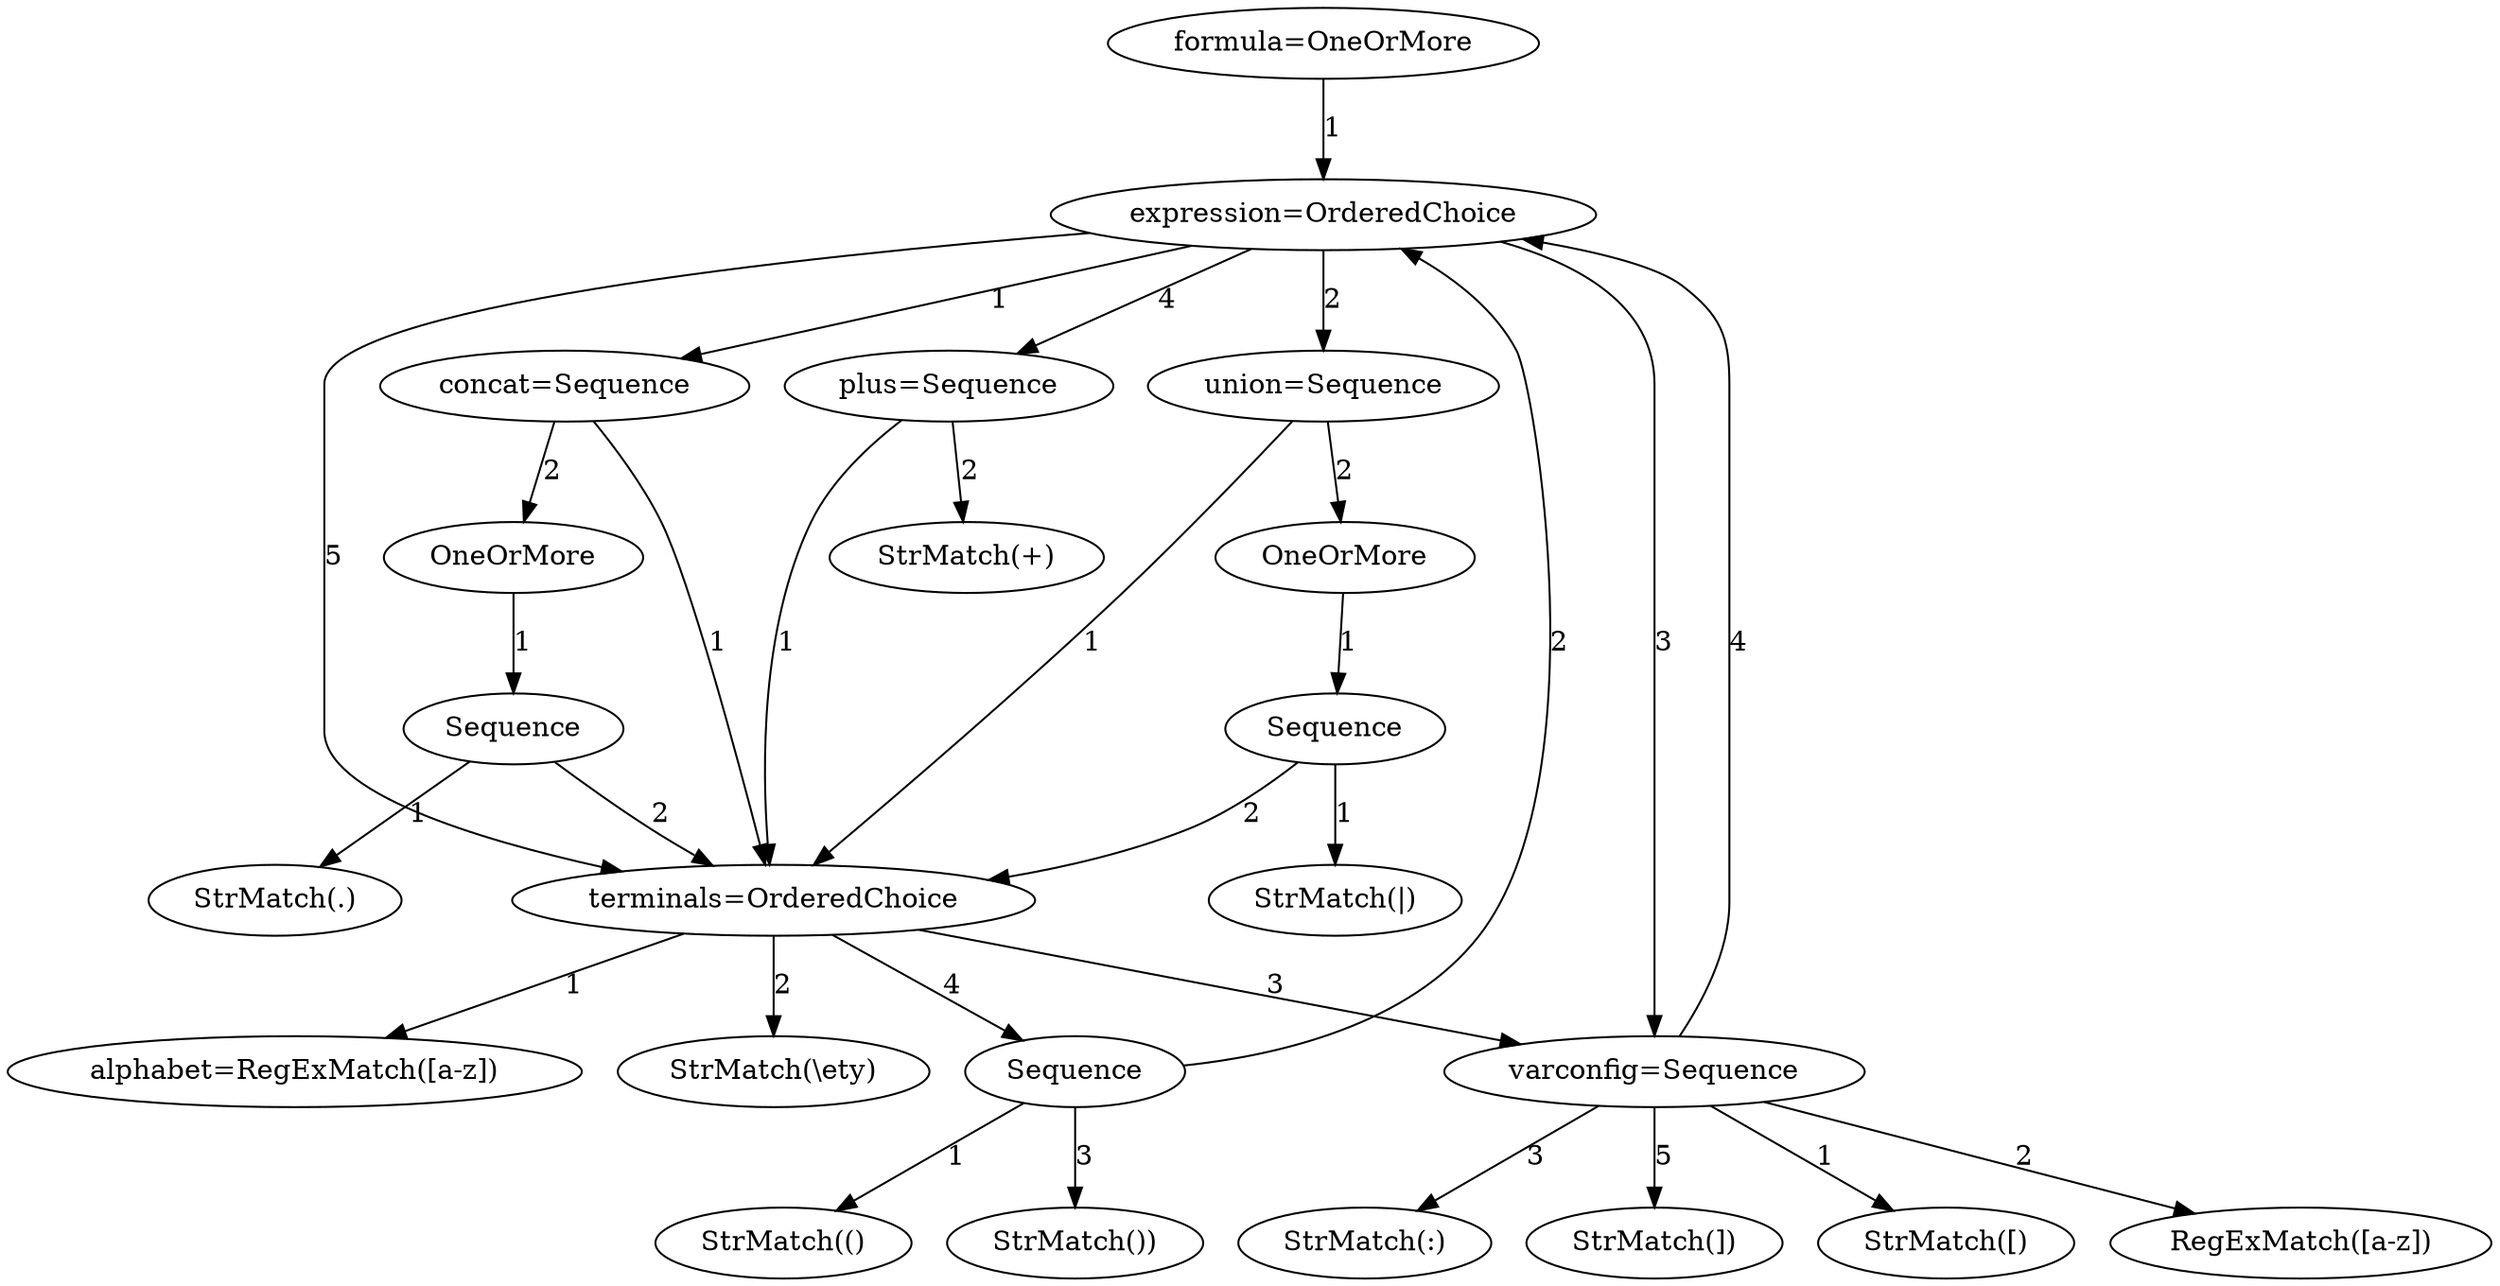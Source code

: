 digraph arpeggio_graph {
140064346619088 [label="formula=OneOrMore"];
140064346619088->140064346619216 [label="1"]

140064346619216 [label="expression=OrderedChoice"];
140064346619216->140064326766672 [label="1"]

140064326766672 [label="concat=Sequence"];
140064326766672->140064326795536 [label="1"]

140064326795536 [label="terminals=OrderedChoice"];
140064326795536->140064326854480 [label="1"]

140064326854480 [label="alphabet=RegExMatch([a-z])"];
140064326795536->140064326797264 [label="2"]

140064326797264 [label="StrMatch(\\ety)"];
140064326795536->140064326854672 [label="3"]

140064326854672 [label="varconfig=Sequence"];
140064326854672->140064326854800 [label="1"]

140064326854800 [label="StrMatch([)"];
140064326854672->140064326854608 [label="2"]

140064326854608 [label="RegExMatch([a-z])"];
140064326854672->140064326854864 [label="3"]

140064326854864 [label="StrMatch(:)"];
140064326854672->140064346619216 [label="4"]

140064326854672->140064326854928 [label="5"]

140064326854928 [label="StrMatch(])"];
140064326795536->140064326854544 [label="4"]

140064326854544 [label="Sequence"];
140064326854544->140064326854992 [label="1"]

140064326854992 [label="StrMatch(()"];
140064326854544->140064346619216 [label="2"]

140064326854544->140064326855056 [label="3"]

140064326855056 [label="StrMatch())"];
140064326766672->140064346619728 [label="2"]

140064346619728 [label="OneOrMore"];
140064346619728->140064326770128 [label="1"]

140064326770128 [label="Sequence"];
140064326770128->140064326854736 [label="1"]

140064326854736 [label="StrMatch(.)"];
140064326770128->140064326795536 [label="2"]

140064346619216->140064326795728 [label="2"]

140064326795728 [label="union=Sequence"];
140064326795728->140064326795536 [label="1"]

140064326795728->140064326768080 [label="2"]

140064326768080 [label="OneOrMore"];
140064326768080->140064326855184 [label="1"]

140064326855184 [label="Sequence"];
140064326855184->140064326855312 [label="1"]

140064326855312 [label="StrMatch(|)"];
140064326855184->140064326795536 [label="2"]

140064346619216->140064326854672 [label="3"]

140064346619216->140064326855120 [label="4"]

140064326855120 [label="plus=Sequence"];
140064326855120->140064326795536 [label="1"]

140064326855120->140064326855376 [label="2"]

140064326855376 [label="StrMatch(+)"];
140064346619216->140064326795536 [label="5"]

}
